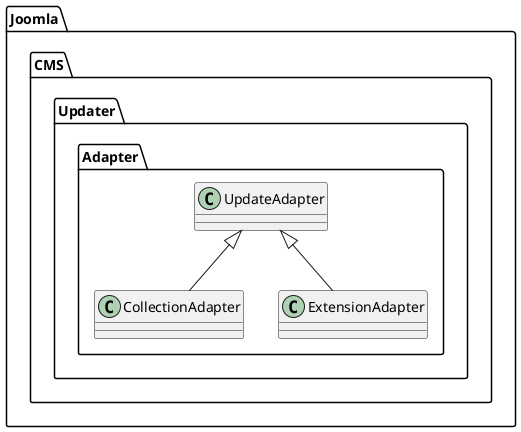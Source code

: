 @startuml
class Joomla.CMS.Updater.Adapter.CollectionAdapter
Joomla.CMS.Updater.Adapter.UpdateAdapter <|-- Joomla.CMS.Updater.Adapter.CollectionAdapter

class Joomla.CMS.Updater.Adapter.ExtensionAdapter
Joomla.CMS.Updater.Adapter.UpdateAdapter <|-- Joomla.CMS.Updater.Adapter.ExtensionAdapter
@enduml
